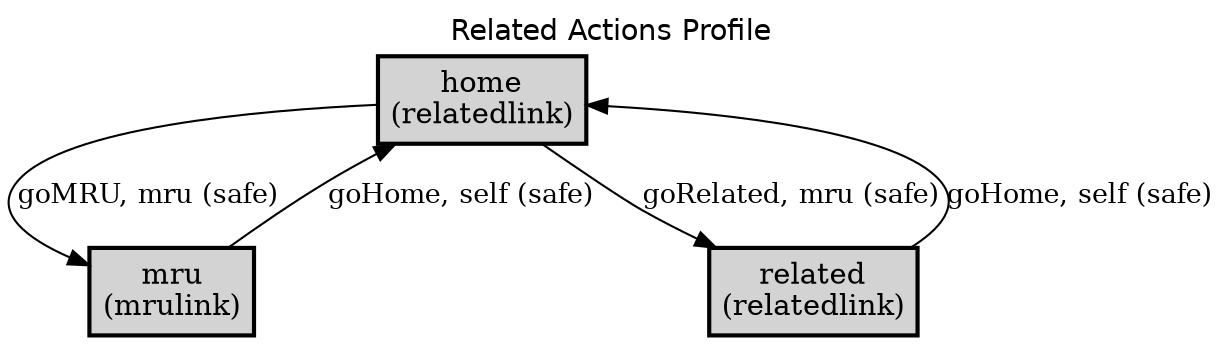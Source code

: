 digraph application_state_diagram {
  graph [
    labelloc="t";
    fontname="Helvetica"
    label="Related Actions Profile";
    URL="index.html" target="_parent"
  ];
  node [shape = box, style = "bold,filled" fillcolor="lightgray"];

    home [margin=0.02, label=<<table cellspacing="0" cellpadding="5" border="0"><tr><td>home<br />(relatedlink)<br /></td></tr></table>>,shape=box URL="docs/semantic.home.html" target="_parent"]
    mru [margin=0.02, label=<<table cellspacing="0" cellpadding="5" border="0"><tr><td>mru<br />(mrulink)<br /></td></tr></table>>,shape=box URL="docs/semantic.mru.html" target="_parent"]
    related [margin=0.02, label=<<table cellspacing="0" cellpadding="5" border="0"><tr><td>related<br />(relatedlink)<br /></td></tr></table>>,shape=box URL="docs/semantic.related.html" target="_parent"]

    home -> mru [label = "goMRU, mru (safe)" URL="docs/safe.goMRU.html" target="_parent" fontsize=13];
    mru -> home [label = "goHome, self (safe)" URL="docs/safe.goHome.html" target="_parent" fontsize=13];
    home -> related [label = "goRelated, mru (safe)" URL="docs/safe.goRelated.html" target="_parent" fontsize=13];
    related -> home [label = "goHome, self (safe)" URL="docs/safe.goHome.html" target="_parent" fontsize=13];


}